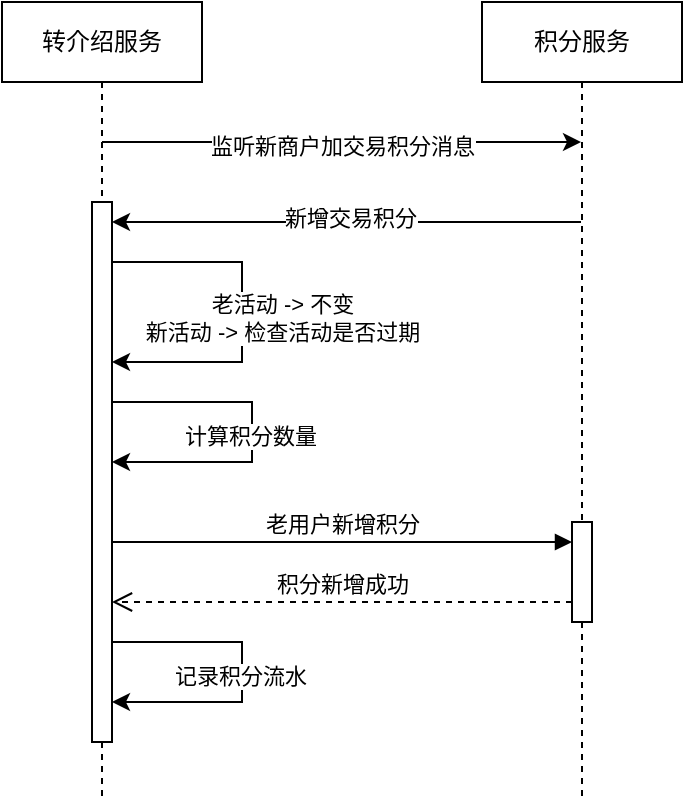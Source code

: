 <mxfile version="21.3.7" type="github">
  <diagram name="第 1 页" id="SU0J35uuQl6jHklKuRec">
    <mxGraphModel dx="1815" dy="549" grid="1" gridSize="10" guides="1" tooltips="1" connect="1" arrows="1" fold="1" page="1" pageScale="1" pageWidth="826" pageHeight="1169" math="0" shadow="0">
      <root>
        <mxCell id="0" />
        <mxCell id="1" parent="0" />
        <mxCell id="a_rs2Vfxos6WwDixJSJS-1" value="转介绍服务" style="shape=umlLifeline;perimeter=lifelinePerimeter;whiteSpace=wrap;html=1;container=1;dropTarget=0;collapsible=0;recursiveResize=0;outlineConnect=0;portConstraint=eastwest;newEdgeStyle={&quot;edgeStyle&quot;:&quot;elbowEdgeStyle&quot;,&quot;elbow&quot;:&quot;vertical&quot;,&quot;curved&quot;:0,&quot;rounded&quot;:0};" vertex="1" parent="1">
          <mxGeometry x="-810" y="10" width="100" height="400" as="geometry" />
        </mxCell>
        <mxCell id="a_rs2Vfxos6WwDixJSJS-2" value="" style="html=1;points=[];perimeter=orthogonalPerimeter;outlineConnect=0;targetShapes=umlLifeline;portConstraint=eastwest;newEdgeStyle={&quot;edgeStyle&quot;:&quot;elbowEdgeStyle&quot;,&quot;elbow&quot;:&quot;vertical&quot;,&quot;curved&quot;:0,&quot;rounded&quot;:0};" vertex="1" parent="a_rs2Vfxos6WwDixJSJS-1">
          <mxGeometry x="45" y="100" width="10" height="270" as="geometry" />
        </mxCell>
        <mxCell id="a_rs2Vfxos6WwDixJSJS-19" value="" style="endArrow=classic;html=1;rounded=0;" edge="1" parent="a_rs2Vfxos6WwDixJSJS-1" target="a_rs2Vfxos6WwDixJSJS-2" source="a_rs2Vfxos6WwDixJSJS-2">
          <mxGeometry width="50" height="50" relative="1" as="geometry">
            <mxPoint x="60" y="150" as="sourcePoint" />
            <mxPoint x="430" y="150.0" as="targetPoint" />
            <Array as="points">
              <mxPoint x="120" y="130" />
              <mxPoint x="120" y="180" />
            </Array>
          </mxGeometry>
        </mxCell>
        <mxCell id="a_rs2Vfxos6WwDixJSJS-20" value="老活动 -&amp;gt; 不变&lt;br&gt;新活动 -&amp;gt; 检查活动是否过期" style="edgeLabel;html=1;align=center;verticalAlign=middle;resizable=0;points=[];" vertex="1" connectable="0" parent="a_rs2Vfxos6WwDixJSJS-19">
          <mxGeometry x="0.207" y="2" relative="1" as="geometry">
            <mxPoint x="18" y="-16" as="offset" />
          </mxGeometry>
        </mxCell>
        <mxCell id="a_rs2Vfxos6WwDixJSJS-25" value="" style="endArrow=classic;html=1;rounded=0;" edge="1" parent="a_rs2Vfxos6WwDixJSJS-1" source="a_rs2Vfxos6WwDixJSJS-2" target="a_rs2Vfxos6WwDixJSJS-2">
          <mxGeometry width="50" height="50" relative="1" as="geometry">
            <mxPoint x="60" y="200" as="sourcePoint" />
            <mxPoint x="60" y="250" as="targetPoint" />
            <Array as="points">
              <mxPoint x="125" y="200" />
              <mxPoint x="125" y="230" />
            </Array>
          </mxGeometry>
        </mxCell>
        <mxCell id="a_rs2Vfxos6WwDixJSJS-27" value="计算积分数量" style="edgeLabel;html=1;align=center;verticalAlign=middle;resizable=0;points=[];" vertex="1" connectable="0" parent="a_rs2Vfxos6WwDixJSJS-25">
          <mxGeometry x="0.045" y="-1" relative="1" as="geometry">
            <mxPoint y="-2" as="offset" />
          </mxGeometry>
        </mxCell>
        <mxCell id="a_rs2Vfxos6WwDixJSJS-31" value="" style="endArrow=classic;html=1;rounded=0;" edge="1" parent="a_rs2Vfxos6WwDixJSJS-1" source="a_rs2Vfxos6WwDixJSJS-2" target="a_rs2Vfxos6WwDixJSJS-2">
          <mxGeometry width="50" height="50" relative="1" as="geometry">
            <mxPoint x="50" y="320" as="sourcePoint" />
            <mxPoint x="50" y="350" as="targetPoint" />
            <Array as="points">
              <mxPoint x="120" y="320" />
              <mxPoint x="120" y="350" />
            </Array>
          </mxGeometry>
        </mxCell>
        <mxCell id="a_rs2Vfxos6WwDixJSJS-32" value="记录积分流水" style="edgeLabel;html=1;align=center;verticalAlign=middle;resizable=0;points=[];" vertex="1" connectable="0" parent="a_rs2Vfxos6WwDixJSJS-31">
          <mxGeometry x="0.045" y="-1" relative="1" as="geometry">
            <mxPoint y="-2" as="offset" />
          </mxGeometry>
        </mxCell>
        <mxCell id="a_rs2Vfxos6WwDixJSJS-12" value="积分服务" style="shape=umlLifeline;perimeter=lifelinePerimeter;whiteSpace=wrap;html=1;container=1;dropTarget=0;collapsible=0;recursiveResize=0;outlineConnect=0;portConstraint=eastwest;newEdgeStyle={&quot;edgeStyle&quot;:&quot;elbowEdgeStyle&quot;,&quot;elbow&quot;:&quot;vertical&quot;,&quot;curved&quot;:0,&quot;rounded&quot;:0};" vertex="1" parent="1">
          <mxGeometry x="-570" y="10" width="100" height="400" as="geometry" />
        </mxCell>
        <mxCell id="a_rs2Vfxos6WwDixJSJS-14" value="" style="endArrow=classic;html=1;rounded=0;" edge="1" parent="a_rs2Vfxos6WwDixJSJS-12">
          <mxGeometry width="50" height="50" relative="1" as="geometry">
            <mxPoint x="49.7" y="193" as="sourcePoint" />
            <mxPoint x="49.7" y="193.0" as="targetPoint" />
            <Array as="points" />
          </mxGeometry>
        </mxCell>
        <mxCell id="a_rs2Vfxos6WwDixJSJS-28" value="" style="html=1;points=[];perimeter=orthogonalPerimeter;outlineConnect=0;targetShapes=umlLifeline;portConstraint=eastwest;newEdgeStyle={&quot;edgeStyle&quot;:&quot;elbowEdgeStyle&quot;,&quot;elbow&quot;:&quot;vertical&quot;,&quot;curved&quot;:0,&quot;rounded&quot;:0};" vertex="1" parent="a_rs2Vfxos6WwDixJSJS-12">
          <mxGeometry x="45" y="260" width="10" height="50" as="geometry" />
        </mxCell>
        <mxCell id="a_rs2Vfxos6WwDixJSJS-15" value="" style="endArrow=classic;html=1;rounded=0;" edge="1" parent="1" source="a_rs2Vfxos6WwDixJSJS-1" target="a_rs2Vfxos6WwDixJSJS-12">
          <mxGeometry width="50" height="50" relative="1" as="geometry">
            <mxPoint x="-740" y="80" as="sourcePoint" />
            <mxPoint x="-710" y="50" as="targetPoint" />
            <Array as="points">
              <mxPoint x="-530" y="80" />
            </Array>
          </mxGeometry>
        </mxCell>
        <mxCell id="a_rs2Vfxos6WwDixJSJS-16" value="监听新商户加交易积分消息" style="edgeLabel;html=1;align=center;verticalAlign=middle;resizable=0;points=[];" vertex="1" connectable="0" parent="a_rs2Vfxos6WwDixJSJS-15">
          <mxGeometry x="0.202" y="-2" relative="1" as="geometry">
            <mxPoint x="-24" as="offset" />
          </mxGeometry>
        </mxCell>
        <mxCell id="a_rs2Vfxos6WwDixJSJS-17" value="" style="endArrow=classic;html=1;rounded=0;" edge="1" parent="1" source="a_rs2Vfxos6WwDixJSJS-12" target="a_rs2Vfxos6WwDixJSJS-2">
          <mxGeometry width="50" height="50" relative="1" as="geometry">
            <mxPoint x="-750" y="250" as="sourcePoint" />
            <mxPoint x="-750" y="120" as="targetPoint" />
            <Array as="points">
              <mxPoint x="-570" y="120" />
            </Array>
          </mxGeometry>
        </mxCell>
        <mxCell id="a_rs2Vfxos6WwDixJSJS-18" value="新增交易积分" style="edgeLabel;html=1;align=center;verticalAlign=middle;resizable=0;points=[];" vertex="1" connectable="0" parent="a_rs2Vfxos6WwDixJSJS-17">
          <mxGeometry x="0.202" y="-2" relative="1" as="geometry">
            <mxPoint x="25" as="offset" />
          </mxGeometry>
        </mxCell>
        <mxCell id="a_rs2Vfxos6WwDixJSJS-29" value="老用户新增积分" style="html=1;verticalAlign=bottom;endArrow=block;edgeStyle=elbowEdgeStyle;elbow=vertical;curved=0;rounded=0;" edge="1" target="a_rs2Vfxos6WwDixJSJS-28" parent="1" source="a_rs2Vfxos6WwDixJSJS-2">
          <mxGeometry relative="1" as="geometry">
            <mxPoint x="-595" y="270" as="sourcePoint" />
            <Array as="points">
              <mxPoint x="-620" y="280" />
            </Array>
          </mxGeometry>
        </mxCell>
        <mxCell id="a_rs2Vfxos6WwDixJSJS-30" value="积分新增成功" style="html=1;verticalAlign=bottom;endArrow=open;dashed=1;endSize=8;edgeStyle=elbowEdgeStyle;elbow=horizontal;curved=0;rounded=0;" edge="1" source="a_rs2Vfxos6WwDixJSJS-28" parent="1" target="a_rs2Vfxos6WwDixJSJS-2">
          <mxGeometry relative="1" as="geometry">
            <mxPoint x="-595" y="345" as="targetPoint" />
            <Array as="points">
              <mxPoint x="-580" y="310" />
              <mxPoint x="-560" y="310" />
            </Array>
          </mxGeometry>
        </mxCell>
      </root>
    </mxGraphModel>
  </diagram>
</mxfile>
